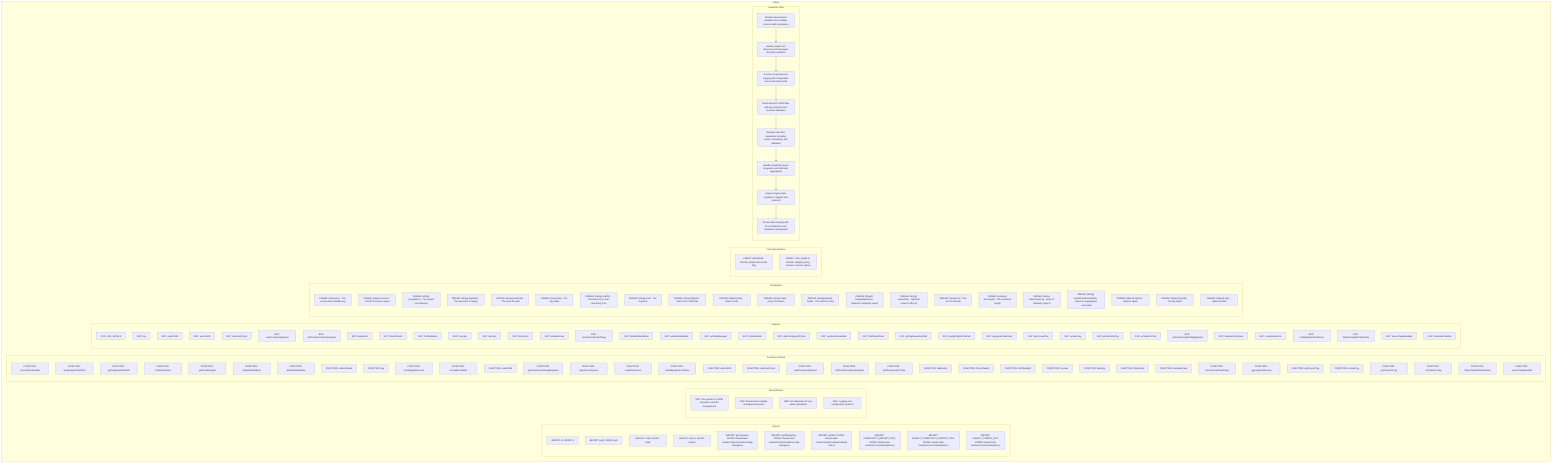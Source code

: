 flowchart TB
    subgraph Imports["Imports"]
        I1["IMPORT: fs, FROM: fs"]
        I2["IMPORT: path, FROM: path"]
        I3["IMPORT: chalk, FROM: chalk"]
        I4["IMPORT: dotenv, FROM: dotenv"]
        I5["IMPORT: getLogLevel, FROM: /claude-task-master/scripts/modules/config-manager.js"]
        I6["IMPORT: getDebugFlag, FROM: /claude-task-master/scripts/modules/config-manager.js"]
        I7["IMPORT: gitUtils, FROM: /claude-task-master/scripts/modules/utils/git-utils.js"]
        I8["IMPORT: COMPLEXITY_REPORT_FILE, FROM: /claude-task-master/src/constants/paths.js"]
        I9["IMPORT: LEGACY_COMPLEXITY_REPORT_FILE, FROM: /claude-task-master/src/constants/paths.js"]
        I10["IMPORT: LEGACY_CONFIG_FILE, FROM: /claude-task-master/src/constants/paths.js"]
    end
    
    subgraph Dependencies["Dependencies"]
        D1["DEP: File system for JSON operations and file management"]
        D2["DEP: Environment variable management system"]
        D3["DEP: Git integration for tag-aware operations"]
        D4["DEP: Logging and configuration systems"]
    end
    
    subgraph FunctionsDefined["Functions Defined"]
        FU1["FUNCTION: resolveEnvVariable"]
        FU2["FUNCTION: slugifyTagForFilePath"]
        FU3["FUNCTION: getTagAwareFilePath"]
        FU4["FUNCTION: findProjectRoot"]
        FU5["FUNCTION: getTaskManager"]
        FU6["FUNCTION: enableSilentMode"]
        FU7["FUNCTION: disableSilentMode"]
        FU8["FUNCTION: isSilentMode"]
        FU9["FUNCTION: log"]
        FU10["FUNCTION: hasTaggedStructure"]
        FU11["FUNCTION: normalizeTaskIds"]
        FU12["FUNCTION: readJSON"]
        FU13["FUNCTION: performCompleteTagMigration"]
        FU14["FUNCTION: migrateConfigJson"]
        FU15["FUNCTION: createStateJson"]
        FU16["FUNCTION: markMigrationForNotice"]
        FU17["FUNCTION: writeJSON"]
        FU18["FUNCTION: sanitizePrompt"]
        FU19["FUNCTION: readComplexityReport"]
        FU20["FUNCTION: findTaskInComplexityReport"]
        FU21["FUNCTION: addComplexityToTask"]
        FU22["FUNCTION: taskExists"]
        FU23["FUNCTION: formatTaskId"]
        FU24["FUNCTION: findTaskById"]
        FU25["FUNCTION: truncate"]
        FU26["FUNCTION: isEmpty"]
        FU27["FUNCTION: findCycles"]
        FU28["FUNCTION: toKebabCase"]
        FU29["FUNCTION: detectCamelCaseFlags"]
        FU30["FUNCTION: aggregateTelemetry"]
        FU31["FUNCTION: getCurrentTag"]
        FU32["FUNCTION: resolveTag"]
        FU33["FUNCTION: getTasksForTag"]
        FU34["FUNCTION: setTasksForTag"]
        FU35["FUNCTION: flattenTasksWithSubtasks"]
        FU36["FUNCTION: ensureTagMetadata"]
    end
    
    subgraph Exports["Exports"]
        E1["EXP: LOG_LEVELS"]
        E2["EXP: log"]
        E3["EXP: readJSON"]
        E4["EXP: writeJSON"]
        E5["EXP: sanitizePrompt"]
        E6["EXP: readComplexityReport"]
        E7["EXP: findTaskInComplexityReport"]
        E8["EXP: taskExists"]
        E9["EXP: formatTaskId"]
        E10["EXP: findTaskById"]
        E11["EXP: truncate"]
        E12["EXP: isEmpty"]
        E13["EXP: findCycles"]
        E14["EXP: toKebabCase"]
        E15["EXP: detectCamelCaseFlags"]
        E16["EXP: disableSilentMode"]
        E17["EXP: enableSilentMode"]
        E18["EXP: getTaskManager"]
        E19["EXP: isSilentMode"]
        E20["EXP: addComplexityToTask"]
        E21["EXP: resolveEnvVariable"]
        E22["EXP: findProjectRoot"]
        E23["EXP: getTagAwareFilePath"]
        E24["EXP: slugifyTagForFilePath"]
        E25["EXP: aggregateTelemetry"]
        E26["EXP: getCurrentTag"]
        E27["EXP: resolveTag"]
        E28["EXP: getTasksForTag"]
        E29["EXP: setTasksForTag"]
        E30["EXP: performCompleteTagMigration"]
        E31["EXP: migrateConfigJson"]
        E32["EXP: createStateJson"]
        E33["EXP: markMigrationForNotice"]
        E34["EXP: flattenTasksWithSubtasks"]
        E35["EXP: ensureTagMetadata"]
        E36["EXP: normalizeTaskIds"]
    end
    
    subgraph Parameters["Parameters"]
        P1["PARAM: {string} key - The environment variable key"]
        P2["PARAM: {object} session - The MCP session object"]
        P3["PARAM: {string} projectRoot - The project root directory"]
        P4["PARAM: {string} tagName - The tag name to slugify"]
        P5["PARAM: {string} basePath - The base file path"]
        P6["PARAM: {string} tag - The tag name"]
        P7["PARAM: {string} startDir - The directory to start searching from"]
        P8["PARAM: {string} level - The log level"]
        P9["PARAM: {string} filepath - Path to the JSON file"]
        P10["PARAM: {Object} data - Data to write"]
        P11["PARAM: {Array} tasks - Array of all tasks"]
        P12["PARAM: {string|number} taskId - The task ID to find"]
        P13["PARAM: {Object} complexityReport - Optional complexity report"]
        P14["PARAM: {string} statusFilter - Optional status to filter by"]
        P15["PARAM: {string} text - The text to truncate"]
        P16["PARAM: {number} maxLength - The maximum length"]
        P17["PARAM: {Array} telemetryArray - Array of telemetry objects"]
        P18["PARAM: {string} overallCommandName - Name for aggregated command"]
        P19["PARAM: {Object} options - Options object"]
        P20["PARAM: {Object} tagObj - The tag object"]
        P21["PARAM: {Object} opts - Optional fields"]
    end
    
    subgraph Constants["Const Declarations"]
        C1["CONST: silentMode, VALUE: global silent mode flag"]
        C2["CONST: LOG_LEVELS, VALUE: mapping of log levels to numeric values"]
    end
    
    subgraph ExecutionFlow["Execution Flow"]
        FL1["Resolve environment variables from multiple sources with precedence"]
        FL2["Handle project root discovery and tag-aware file path resolution"]
        FL3["Provide comprehensive logging with configurable levels and silent mode"]
        FL4["Read and write JSON files with tag migration and structure validation"]
        FL5["Manage task data operations including search, formatting, and validation"]
        FL6["Handle complexity report integration and telemetry aggregation"]
        FL7["Support legacy data migration to tagged task structure"]
        FL8["Ensure data integrity with ID normalization and metadata management"]
    end
    
    subgraph utils["utils.js"]
        Imports
        Dependencies
        FunctionsDefined
        Exports
        Parameters
        Constants
        ExecutionFlow
    end
    
    FL1 --> FL2
    FL2 --> FL3
    FL3 --> FL4
    FL4 --> FL5
    FL5 --> FL6
    FL6 --> FL7
    FL7 --> FL8